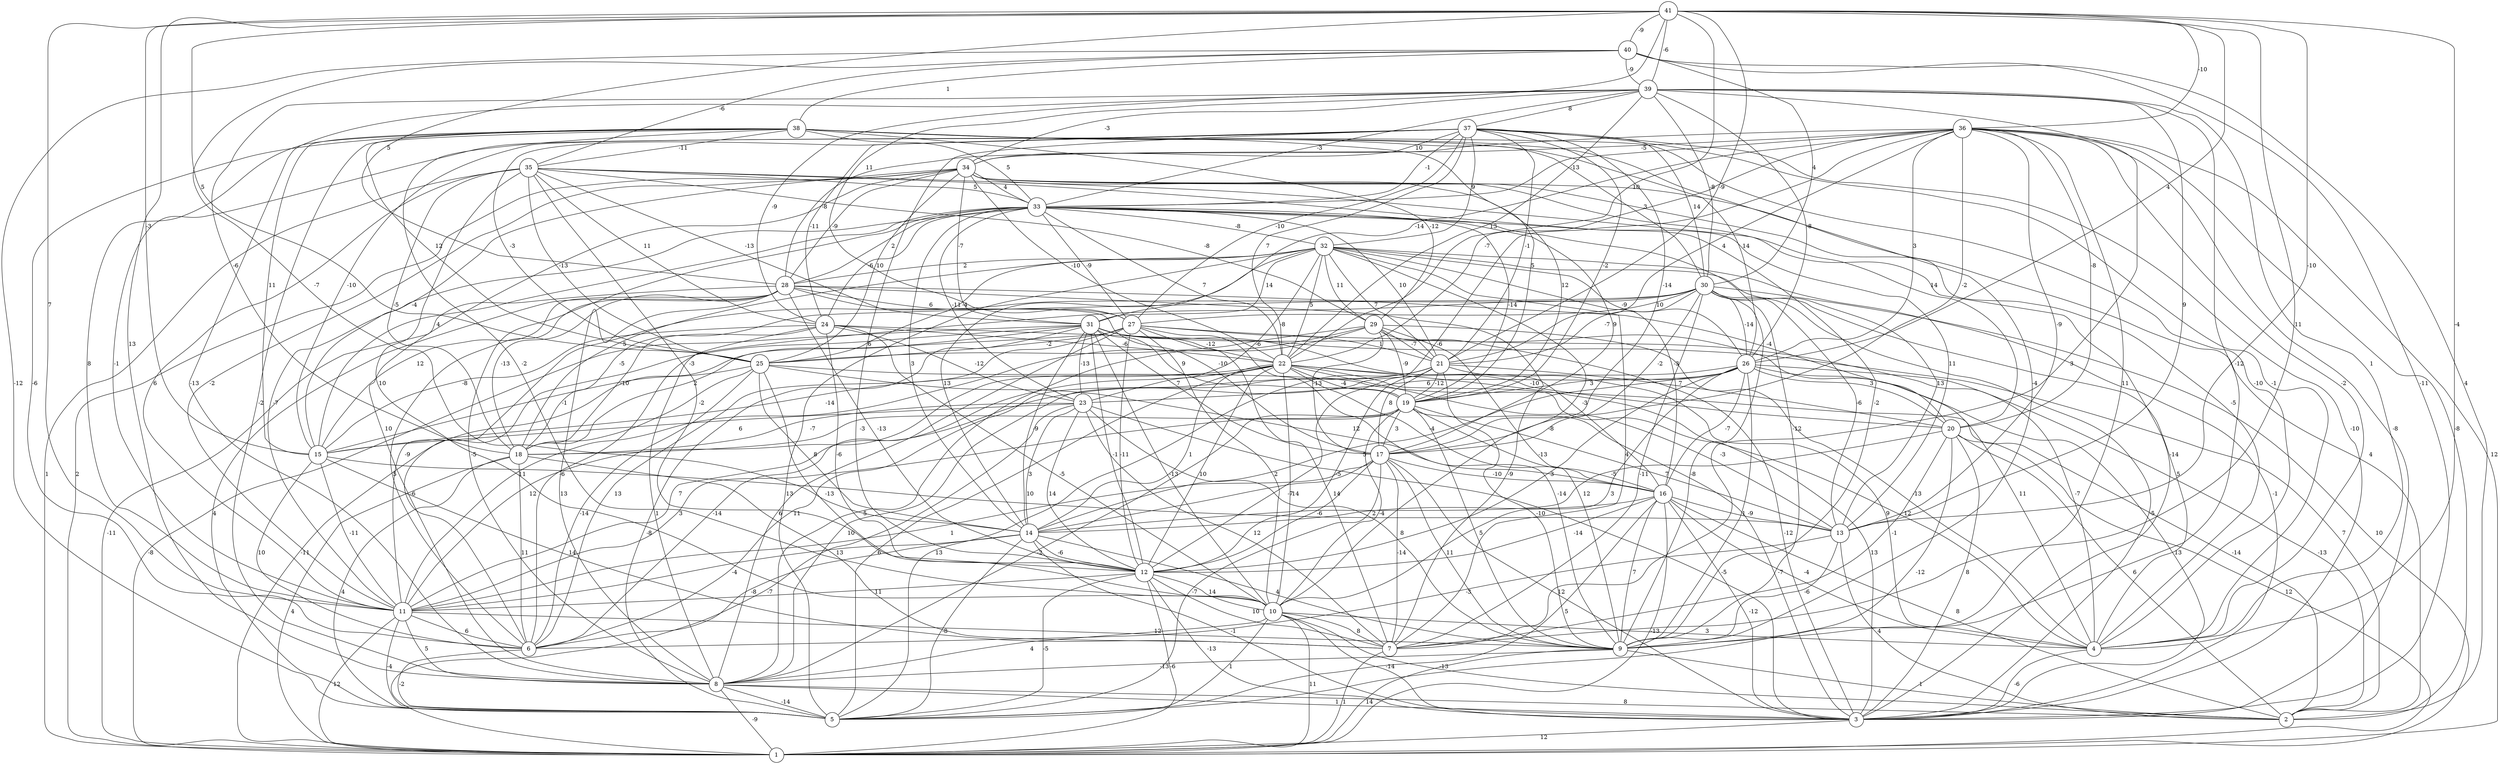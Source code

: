 graph { 
	 fontname="Helvetica,Arial,sans-serif" 
	 node [shape = circle]; 
	 41 -- 4 [label = "-4"];
	 41 -- 7 [label = "11"];
	 41 -- 8 [label = "13"];
	 41 -- 11 [label = "7"];
	 41 -- 13 [label = "-10"];
	 41 -- 15 [label = "-3"];
	 41 -- 21 [label = "-9"];
	 41 -- 22 [label = "10"];
	 41 -- 25 [label = "5"];
	 41 -- 26 [label = "4"];
	 41 -- 27 [label = "11"];
	 41 -- 28 [label = "5"];
	 41 -- 36 [label = "-10"];
	 41 -- 39 [label = "-6"];
	 41 -- 40 [label = "-9"];
	 40 -- 2 [label = "4"];
	 40 -- 3 [label = "-11"];
	 40 -- 5 [label = "-12"];
	 40 -- 14 [label = "-7"];
	 40 -- 30 [label = "4"];
	 40 -- 35 [label = "-6"];
	 40 -- 38 [label = "1"];
	 40 -- 39 [label = "-9"];
	 39 -- 4 [label = "1"];
	 39 -- 7 [label = "3"];
	 39 -- 8 [label = "-13"];
	 39 -- 9 [label = "-12"];
	 39 -- 13 [label = "9"];
	 39 -- 18 [label = "-6"];
	 39 -- 22 [label = "13"];
	 39 -- 24 [label = "-9"];
	 39 -- 26 [label = "-8"];
	 39 -- 30 [label = "-8"];
	 39 -- 33 [label = "-3"];
	 39 -- 34 [label = "-3"];
	 39 -- 37 [label = "8"];
	 38 -- 4 [label = "-10"];
	 38 -- 6 [label = "-6"];
	 38 -- 8 [label = "-2"];
	 38 -- 9 [label = "-4"];
	 38 -- 10 [label = "-2"];
	 38 -- 11 [label = "8"];
	 38 -- 15 [label = "11"];
	 38 -- 19 [label = "5"];
	 38 -- 25 [label = "12"];
	 38 -- 26 [label = "14"];
	 38 -- 29 [label = "-12"];
	 38 -- 30 [label = "3"];
	 38 -- 33 [label = "5"];
	 38 -- 35 [label = "-11"];
	 37 -- 3 [label = "-10"];
	 37 -- 4 [label = "-1"];
	 37 -- 11 [label = "-1"];
	 37 -- 12 [label = "6"];
	 37 -- 15 [label = "-10"];
	 37 -- 17 [label = "-14"];
	 37 -- 19 [label = "-2"];
	 37 -- 21 [label = "-1"];
	 37 -- 22 [label = "7"];
	 37 -- 24 [label = "-11"];
	 37 -- 25 [label = "-3"];
	 37 -- 27 [label = "-10"];
	 37 -- 30 [label = "14"];
	 37 -- 32 [label = "9"];
	 37 -- 33 [label = "-1"];
	 37 -- 34 [label = "10"];
	 36 -- 1 [label = "12"];
	 36 -- 2 [label = "-8"];
	 36 -- 3 [label = "-8"];
	 36 -- 4 [label = "-2"];
	 36 -- 9 [label = "11"];
	 36 -- 12 [label = "-6"];
	 36 -- 13 [label = "-9"];
	 36 -- 17 [label = "-2"];
	 36 -- 20 [label = "-8"];
	 36 -- 21 [label = "4"];
	 36 -- 22 [label = "-7"];
	 36 -- 26 [label = "3"];
	 36 -- 28 [label = "-8"];
	 36 -- 31 [label = "-14"];
	 36 -- 33 [label = "-13"];
	 36 -- 34 [label = "-5"];
	 35 -- 1 [label = "1"];
	 35 -- 3 [label = "-14"];
	 35 -- 9 [label = "-2"];
	 35 -- 10 [label = "10"];
	 35 -- 11 [label = "6"];
	 35 -- 12 [label = "-3"];
	 35 -- 18 [label = "-5"];
	 35 -- 24 [label = "11"];
	 35 -- 25 [label = "-13"];
	 35 -- 29 [label = "-8"];
	 35 -- 31 [label = "-13"];
	 35 -- 33 [label = "5"];
	 34 -- 1 [label = "2"];
	 34 -- 2 [label = "4"];
	 34 -- 4 [label = "-5"];
	 34 -- 8 [label = "10"];
	 34 -- 11 [label = "-2"];
	 34 -- 15 [label = "-4"];
	 34 -- 19 [label = "12"];
	 34 -- 20 [label = "14"];
	 34 -- 22 [label = "-10"];
	 34 -- 25 [label = "10"];
	 34 -- 28 [label = "-9"];
	 34 -- 31 [label = "-7"];
	 34 -- 33 [label = "4"];
	 33 -- 8 [label = "-5"];
	 33 -- 9 [label = "-12"];
	 33 -- 11 [label = "-7"];
	 33 -- 13 [label = "11"];
	 33 -- 14 [label = "3"];
	 33 -- 15 [label = "4"];
	 33 -- 17 [label = "9"];
	 33 -- 19 [label = "-14"];
	 33 -- 21 [label = "10"];
	 33 -- 22 [label = "7"];
	 33 -- 23 [label = "-11"];
	 33 -- 24 [label = "-6"];
	 33 -- 27 [label = "-9"];
	 33 -- 28 [label = "2"];
	 33 -- 32 [label = "-8"];
	 32 -- 3 [label = "-1"];
	 32 -- 5 [label = "13"];
	 32 -- 7 [label = "4"];
	 32 -- 10 [label = "-8"];
	 32 -- 13 [label = "13"];
	 32 -- 14 [label = "13"];
	 32 -- 16 [label = "-3"];
	 32 -- 18 [label = "5"];
	 32 -- 21 [label = "7"];
	 32 -- 22 [label = "5"];
	 32 -- 23 [label = "-8"];
	 32 -- 25 [label = "-4"];
	 32 -- 26 [label = "-9"];
	 32 -- 28 [label = "2"];
	 32 -- 29 [label = "11"];
	 32 -- 31 [label = "14"];
	 31 -- 1 [label = "-8"];
	 31 -- 4 [label = "-7"];
	 31 -- 5 [label = "-8"];
	 31 -- 6 [label = "-6"];
	 31 -- 10 [label = "-13"];
	 31 -- 12 [label = "-1"];
	 31 -- 14 [label = "-9"];
	 31 -- 16 [label = "-3"];
	 31 -- 17 [label = "7"];
	 31 -- 18 [label = "2"];
	 31 -- 19 [label = "9"];
	 31 -- 22 [label = "-12"];
	 31 -- 23 [label = "-13"];
	 30 -- 1 [label = "10"];
	 30 -- 3 [label = "-5"];
	 30 -- 4 [label = "5"];
	 30 -- 6 [label = "-6"];
	 30 -- 7 [label = "-11"];
	 30 -- 9 [label = "-8"];
	 30 -- 11 [label = "-9"];
	 30 -- 13 [label = "-6"];
	 30 -- 17 [label = "-2"];
	 30 -- 18 [label = "-5"];
	 30 -- 21 [label = "-7"];
	 30 -- 26 [label = "-14"];
	 30 -- 27 [label = "10"];
	 29 -- 3 [label = "-12"];
	 29 -- 4 [label = "-13"];
	 29 -- 8 [label = "5"];
	 29 -- 9 [label = "12"];
	 29 -- 11 [label = "11"];
	 29 -- 17 [label = "-13"];
	 29 -- 19 [label = "-9"];
	 29 -- 21 [label = "-7"];
	 29 -- 25 [label = "-6"];
	 28 -- 1 [label = "-11"];
	 28 -- 5 [label = "4"];
	 28 -- 6 [label = "5"];
	 28 -- 7 [label = "-9"];
	 28 -- 8 [label = "13"];
	 28 -- 12 [label = "-13"];
	 28 -- 15 [label = "12"];
	 28 -- 17 [label = "-10"];
	 28 -- 18 [label = "-13"];
	 28 -- 20 [label = "-4"];
	 28 -- 27 [label = "6"];
	 27 -- 1 [label = "-11"];
	 27 -- 4 [label = "11"];
	 27 -- 6 [label = "13"];
	 27 -- 7 [label = "14"];
	 27 -- 8 [label = "6"];
	 27 -- 9 [label = "-14"];
	 27 -- 10 [label = "2"];
	 27 -- 12 [label = "-11"];
	 27 -- 21 [label = "1"];
	 27 -- 25 [label = "-2"];
	 26 -- 2 [label = "-13"];
	 26 -- 3 [label = "13"];
	 26 -- 9 [label = "1"];
	 26 -- 10 [label = "3"];
	 26 -- 11 [label = "7"];
	 26 -- 12 [label = "3"];
	 26 -- 14 [label = "5"];
	 26 -- 16 [label = "-7"];
	 26 -- 19 [label = "3"];
	 26 -- 20 [label = "3"];
	 26 -- 23 [label = "6"];
	 25 -- 2 [label = "-14"];
	 25 -- 6 [label = "-14"];
	 25 -- 10 [label = "-13"];
	 25 -- 14 [label = "8"];
	 25 -- 15 [label = "-1"];
	 25 -- 16 [label = "12"];
	 25 -- 18 [label = "-2"];
	 24 -- 2 [label = "7"];
	 24 -- 8 [label = "1"];
	 24 -- 10 [label = "-5"];
	 24 -- 12 [label = "-6"];
	 24 -- 15 [label = "-8"];
	 24 -- 18 [label = "-10"];
	 24 -- 22 [label = "-6"];
	 24 -- 23 [label = "-12"];
	 23 -- 1 [label = "-7"];
	 23 -- 3 [label = "-5"];
	 23 -- 7 [label = "12"];
	 23 -- 9 [label = "8"];
	 23 -- 12 [label = "14"];
	 23 -- 14 [label = "3"];
	 23 -- 15 [label = "6"];
	 23 -- 18 [label = "-7"];
	 22 -- 3 [label = "13"];
	 22 -- 4 [label = "12"];
	 22 -- 5 [label = "6"];
	 22 -- 6 [label = "-14"];
	 22 -- 10 [label = "-14"];
	 22 -- 11 [label = "12"];
	 22 -- 12 [label = "10"];
	 22 -- 13 [label = "-3"];
	 22 -- 14 [label = "1"];
	 22 -- 15 [label = "-14"];
	 22 -- 16 [label = "-4"];
	 22 -- 19 [label = "-4"];
	 22 -- 20 [label = "-10"];
	 21 -- 4 [label = "9"];
	 21 -- 5 [label = "13"];
	 21 -- 6 [label = "11"];
	 21 -- 8 [label = "10"];
	 21 -- 9 [label = "-10"];
	 21 -- 12 [label = "-5"];
	 21 -- 17 [label = "8"];
	 21 -- 19 [label = "-12"];
	 21 -- 20 [label = "7"];
	 20 -- 1 [label = "12"];
	 20 -- 2 [label = "6"];
	 20 -- 3 [label = "8"];
	 20 -- 5 [label = "-12"];
	 20 -- 7 [label = "-1"];
	 20 -- 14 [label = "-5"];
	 19 -- 3 [label = "-7"];
	 19 -- 8 [label = "-2"];
	 19 -- 9 [label = "5"];
	 19 -- 10 [label = "-4"];
	 19 -- 11 [label = "3"];
	 19 -- 13 [label = "7"];
	 19 -- 16 [label = "-13"];
	 19 -- 17 [label = "3"];
	 19 -- 18 [label = "-3"];
	 18 -- 1 [label = "4"];
	 18 -- 5 [label = "4"];
	 18 -- 6 [label = "11"];
	 18 -- 7 [label = "13"];
	 17 -- 3 [label = "12"];
	 17 -- 5 [label = "-7"];
	 17 -- 7 [label = "-14"];
	 17 -- 9 [label = "11"];
	 17 -- 11 [label = "1"];
	 17 -- 12 [label = "-6"];
	 17 -- 14 [label = "-7"];
	 17 -- 16 [label = "-10"];
	 16 -- 1 [label = "-13"];
	 16 -- 2 [label = "8"];
	 16 -- 3 [label = "-12"];
	 16 -- 4 [label = "-4"];
	 16 -- 5 [label = "5"];
	 16 -- 9 [label = "7"];
	 16 -- 12 [label = "-14"];
	 16 -- 13 [label = "-9"];
	 16 -- 14 [label = "2"];
	 15 -- 6 [label = "10"];
	 15 -- 7 [label = "14"];
	 15 -- 11 [label = "-11"];
	 15 -- 13 [label = "10"];
	 14 -- 3 [label = "-1"];
	 14 -- 5 [label = "-8"];
	 14 -- 6 [label = "-8"];
	 14 -- 9 [label = "4"];
	 14 -- 11 [label = "-4"];
	 14 -- 12 [label = "-6"];
	 13 -- 2 [label = "4"];
	 13 -- 6 [label = "-3"];
	 13 -- 9 [label = "-6"];
	 12 -- 1 [label = "-6"];
	 12 -- 3 [label = "-13"];
	 12 -- 5 [label = "-5"];
	 12 -- 7 [label = "10"];
	 12 -- 10 [label = "14"];
	 12 -- 11 [label = "11"];
	 11 -- 1 [label = "12"];
	 11 -- 5 [label = "-4"];
	 11 -- 6 [label = "6"];
	 11 -- 8 [label = "5"];
	 11 -- 9 [label = "12"];
	 10 -- 1 [label = "11"];
	 10 -- 2 [label = "-13"];
	 10 -- 3 [label = "-14"];
	 10 -- 4 [label = "3"];
	 10 -- 5 [label = "1"];
	 10 -- 7 [label = "8"];
	 10 -- 8 [label = "4"];
	 9 -- 1 [label = "14"];
	 9 -- 2 [label = "1"];
	 9 -- 8 [label = "-13"];
	 8 -- 1 [label = "-9"];
	 8 -- 2 [label = "8"];
	 8 -- 3 [label = "1"];
	 8 -- 5 [label = "-14"];
	 7 -- 1 [label = "1"];
	 6 -- 5 [label = "-2"];
	 4 -- 3 [label = "-6"];
	 3 -- 1 [label = "12"];
	 1;
	 2;
	 3;
	 4;
	 5;
	 6;
	 7;
	 8;
	 9;
	 10;
	 11;
	 12;
	 13;
	 14;
	 15;
	 16;
	 17;
	 18;
	 19;
	 20;
	 21;
	 22;
	 23;
	 24;
	 25;
	 26;
	 27;
	 28;
	 29;
	 30;
	 31;
	 32;
	 33;
	 34;
	 35;
	 36;
	 37;
	 38;
	 39;
	 40;
	 41;
}
